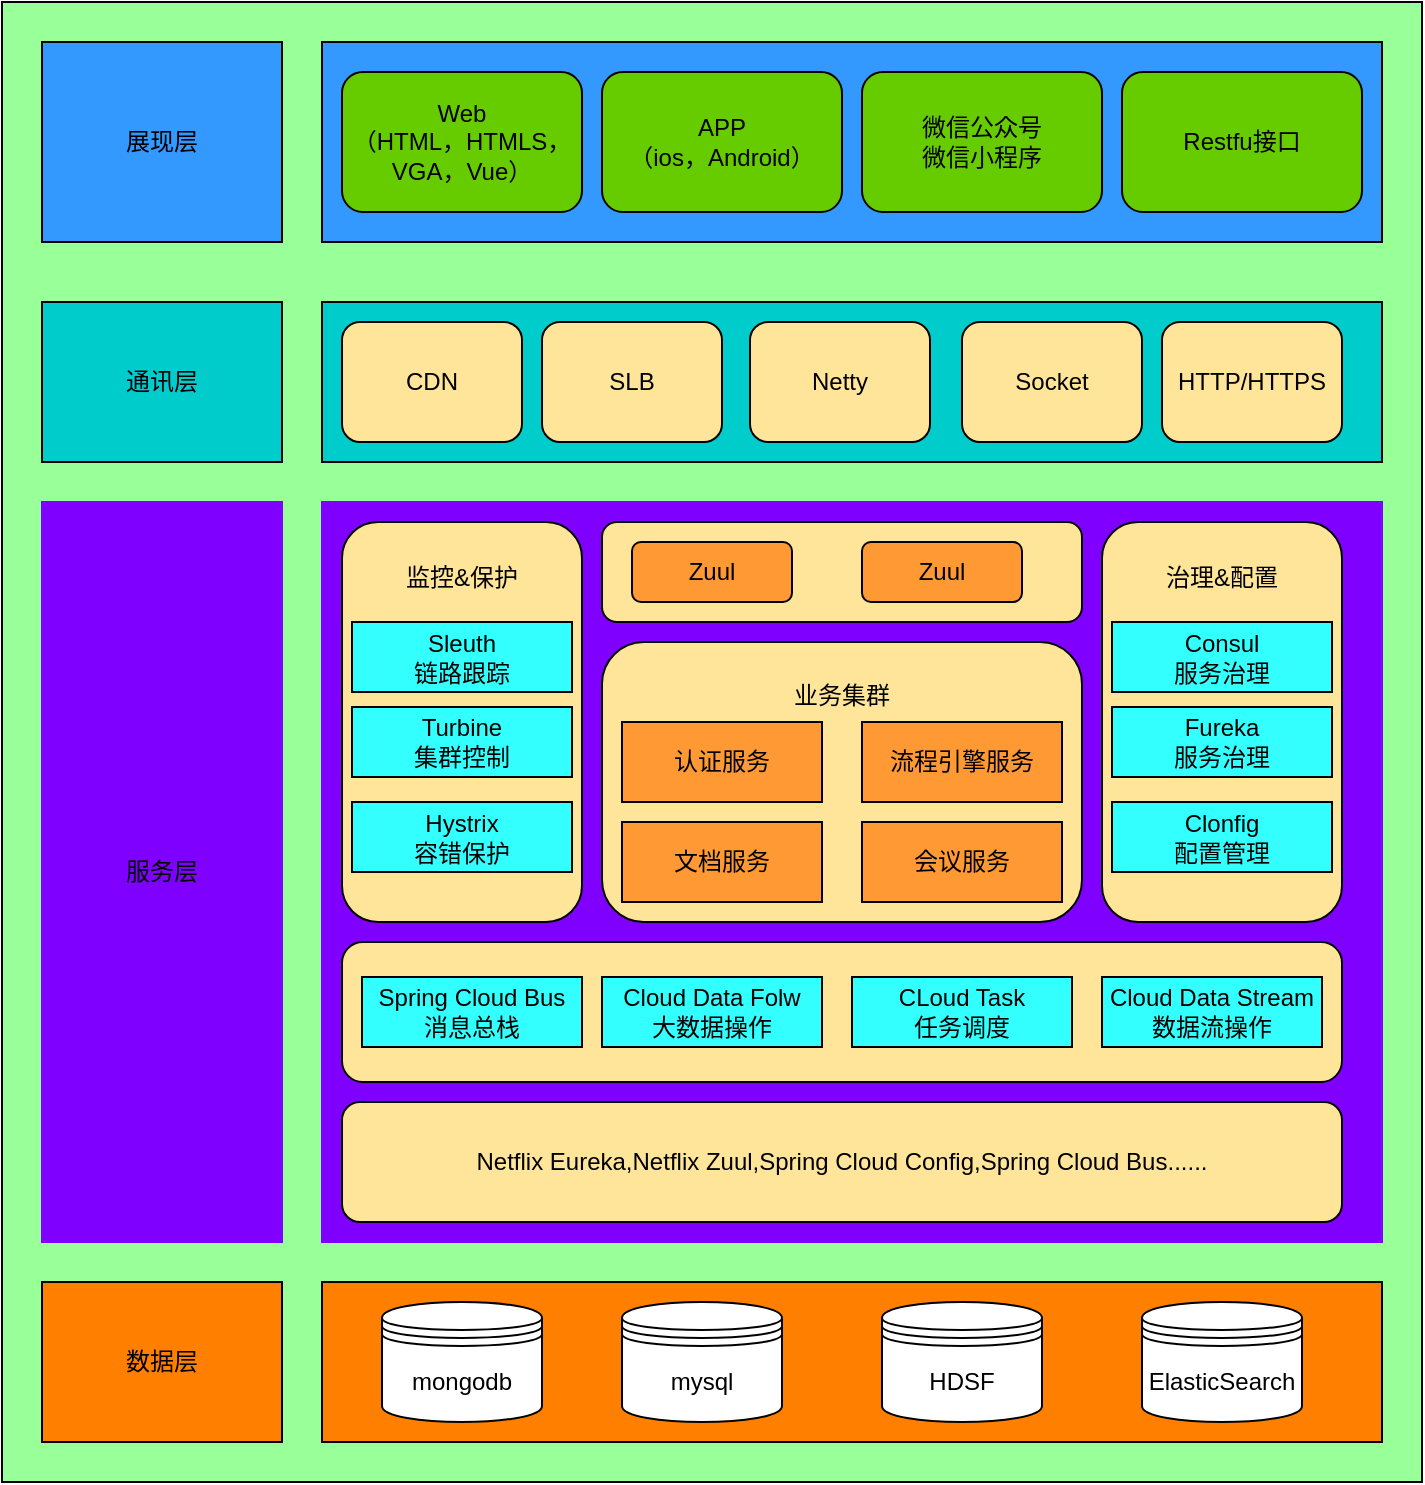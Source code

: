 <mxfile version="27.1.4">
  <diagram name="第 1 页" id="h-o9krOF6icWrEB1xF0C">
    <mxGraphModel dx="992" dy="551" grid="1" gridSize="10" guides="1" tooltips="1" connect="1" arrows="1" fold="1" page="1" pageScale="1" pageWidth="827" pageHeight="1169" math="0" shadow="0">
      <root>
        <mxCell id="0" />
        <mxCell id="1" parent="0" />
        <mxCell id="7I-2A-J85cJnwEfKk70R-1" value="" style="rounded=0;whiteSpace=wrap;html=1;fillColor=#99FF99;strokeColor=#000000;" vertex="1" parent="1">
          <mxGeometry x="40" y="50" width="710" height="740" as="geometry" />
        </mxCell>
        <mxCell id="7I-2A-J85cJnwEfKk70R-3" value="通讯层" style="rounded=0;whiteSpace=wrap;html=1;fillColor=#00CCCC;" vertex="1" parent="1">
          <mxGeometry x="60" y="200" width="120" height="80" as="geometry" />
        </mxCell>
        <mxCell id="7I-2A-J85cJnwEfKk70R-5" value="展现层" style="rounded=0;whiteSpace=wrap;html=1;fillColor=#3399FF;" vertex="1" parent="1">
          <mxGeometry x="60" y="70" width="120" height="100" as="geometry" />
        </mxCell>
        <mxCell id="7I-2A-J85cJnwEfKk70R-6" value="" style="rounded=0;whiteSpace=wrap;html=1;fillColor=#3399FF;" vertex="1" parent="1">
          <mxGeometry x="200" y="70" width="530" height="100" as="geometry" />
        </mxCell>
        <mxCell id="7I-2A-J85cJnwEfKk70R-7" value="Web&lt;div&gt;（HTML，HTMLS，VGA，Vue）&lt;/div&gt;" style="rounded=1;whiteSpace=wrap;html=1;fillColor=#66CC00;" vertex="1" parent="1">
          <mxGeometry x="210" y="85" width="120" height="70" as="geometry" />
        </mxCell>
        <mxCell id="7I-2A-J85cJnwEfKk70R-9" value="微信公众号&lt;div&gt;微信小程序&lt;/div&gt;" style="rounded=1;whiteSpace=wrap;html=1;fillColor=#66CC00;" vertex="1" parent="1">
          <mxGeometry x="470" y="85" width="120" height="70" as="geometry" />
        </mxCell>
        <mxCell id="7I-2A-J85cJnwEfKk70R-10" value="APP&lt;div&gt;（ios，Android）&lt;/div&gt;" style="rounded=1;whiteSpace=wrap;html=1;fillColor=#66CC00;" vertex="1" parent="1">
          <mxGeometry x="340" y="85" width="120" height="70" as="geometry" />
        </mxCell>
        <mxCell id="7I-2A-J85cJnwEfKk70R-11" value="Restfu接口" style="rounded=1;whiteSpace=wrap;html=1;fillColor=#66CC00;" vertex="1" parent="1">
          <mxGeometry x="600" y="85" width="120" height="70" as="geometry" />
        </mxCell>
        <mxCell id="7I-2A-J85cJnwEfKk70R-12" value="" style="rounded=0;whiteSpace=wrap;html=1;fillColor=#00CCCC;" vertex="1" parent="1">
          <mxGeometry x="200" y="200" width="530" height="80" as="geometry" />
        </mxCell>
        <mxCell id="7I-2A-J85cJnwEfKk70R-13" value="CDN" style="rounded=1;whiteSpace=wrap;html=1;fillColor=#FFE599;" vertex="1" parent="1">
          <mxGeometry x="210" y="210" width="90" height="60" as="geometry" />
        </mxCell>
        <mxCell id="7I-2A-J85cJnwEfKk70R-14" value="Netty" style="rounded=1;whiteSpace=wrap;html=1;fillColor=#FFE599;" vertex="1" parent="1">
          <mxGeometry x="414" y="210" width="90" height="60" as="geometry" />
        </mxCell>
        <mxCell id="7I-2A-J85cJnwEfKk70R-15" value="SLB" style="rounded=1;whiteSpace=wrap;html=1;fillColor=#FFE599;" vertex="1" parent="1">
          <mxGeometry x="310" y="210" width="90" height="60" as="geometry" />
        </mxCell>
        <mxCell id="7I-2A-J85cJnwEfKk70R-16" value="Socket" style="rounded=1;whiteSpace=wrap;html=1;fillColor=#FFE599;" vertex="1" parent="1">
          <mxGeometry x="520" y="210" width="90" height="60" as="geometry" />
        </mxCell>
        <mxCell id="7I-2A-J85cJnwEfKk70R-17" value="HTTP/HTTPS" style="rounded=1;whiteSpace=wrap;html=1;fillColor=#FFE599;" vertex="1" parent="1">
          <mxGeometry x="620" y="210" width="90" height="60" as="geometry" />
        </mxCell>
        <mxCell id="7I-2A-J85cJnwEfKk70R-18" value="服务层" style="rounded=0;whiteSpace=wrap;html=1;strokeColor=#7F00FF;fillColor=#7F00FF;" vertex="1" parent="1">
          <mxGeometry x="60" y="300" width="120" height="370" as="geometry" />
        </mxCell>
        <mxCell id="7I-2A-J85cJnwEfKk70R-19" value="" style="rounded=0;whiteSpace=wrap;html=1;strokeColor=#7F00FF;fillColor=#7F00FF;" vertex="1" parent="1">
          <mxGeometry x="200" y="300" width="530" height="370" as="geometry" />
        </mxCell>
        <mxCell id="7I-2A-J85cJnwEfKk70R-20" value="监控&amp;amp;保护&lt;div&gt;&lt;br&gt;&lt;/div&gt;&lt;div&gt;&lt;br&gt;&lt;/div&gt;&lt;div&gt;&lt;br&gt;&lt;/div&gt;&lt;div&gt;&lt;br&gt;&lt;/div&gt;&lt;div&gt;&lt;br&gt;&lt;/div&gt;&lt;div&gt;&lt;br&gt;&lt;/div&gt;&lt;div&gt;&lt;br&gt;&lt;/div&gt;&lt;div&gt;&lt;br&gt;&lt;/div&gt;&lt;div&gt;&lt;br&gt;&lt;/div&gt;&lt;div&gt;&lt;br&gt;&lt;/div&gt;" style="rounded=1;whiteSpace=wrap;html=1;fillColor=#FFE599;" vertex="1" parent="1">
          <mxGeometry x="210" y="310" width="120" height="200" as="geometry" />
        </mxCell>
        <mxCell id="7I-2A-J85cJnwEfKk70R-21" value="Sleuth&lt;div&gt;链路跟踪&lt;/div&gt;" style="rounded=0;whiteSpace=wrap;html=1;fillColor=#33FFFF;" vertex="1" parent="1">
          <mxGeometry x="215" y="360" width="110" height="35" as="geometry" />
        </mxCell>
        <mxCell id="7I-2A-J85cJnwEfKk70R-23" value="Turbine&lt;div&gt;集群控制&lt;/div&gt;" style="rounded=0;whiteSpace=wrap;html=1;fillColor=#33FFFF;" vertex="1" parent="1">
          <mxGeometry x="215" y="402.5" width="110" height="35" as="geometry" />
        </mxCell>
        <mxCell id="7I-2A-J85cJnwEfKk70R-24" value="Hystrix&lt;div&gt;容错保护&lt;/div&gt;" style="rounded=0;whiteSpace=wrap;html=1;fillColor=#33FFFF;" vertex="1" parent="1">
          <mxGeometry x="215" y="450" width="110" height="35" as="geometry" />
        </mxCell>
        <mxCell id="7I-2A-J85cJnwEfKk70R-25" value="治理&amp;amp;配置&lt;div&gt;&lt;br&gt;&lt;/div&gt;&lt;div&gt;&lt;br&gt;&lt;/div&gt;&lt;div&gt;&lt;br&gt;&lt;/div&gt;&lt;div&gt;&lt;br&gt;&lt;/div&gt;&lt;div&gt;&lt;br&gt;&lt;/div&gt;&lt;div&gt;&lt;br&gt;&lt;/div&gt;&lt;div&gt;&lt;br&gt;&lt;/div&gt;&lt;div&gt;&lt;br&gt;&lt;/div&gt;&lt;div&gt;&lt;br&gt;&lt;/div&gt;&lt;div&gt;&lt;br&gt;&lt;/div&gt;" style="rounded=1;whiteSpace=wrap;html=1;fillColor=#FFE599;" vertex="1" parent="1">
          <mxGeometry x="590" y="310" width="120" height="200" as="geometry" />
        </mxCell>
        <mxCell id="7I-2A-J85cJnwEfKk70R-28" value="Consul&lt;div&gt;服务治理&lt;/div&gt;" style="rounded=0;whiteSpace=wrap;html=1;fillColor=#33FFFF;" vertex="1" parent="1">
          <mxGeometry x="595" y="360" width="110" height="35" as="geometry" />
        </mxCell>
        <mxCell id="7I-2A-J85cJnwEfKk70R-29" value="Fureka&lt;div&gt;服务治理&lt;/div&gt;" style="rounded=0;whiteSpace=wrap;html=1;fillColor=#33FFFF;" vertex="1" parent="1">
          <mxGeometry x="595" y="402.5" width="110" height="35" as="geometry" />
        </mxCell>
        <mxCell id="7I-2A-J85cJnwEfKk70R-30" value="Clonfig&lt;div&gt;配置管理&lt;/div&gt;" style="rounded=0;whiteSpace=wrap;html=1;fillColor=#33FFFF;" vertex="1" parent="1">
          <mxGeometry x="595" y="450" width="110" height="35" as="geometry" />
        </mxCell>
        <mxCell id="7I-2A-J85cJnwEfKk70R-31" value="&lt;div&gt;&lt;br&gt;&lt;/div&gt;" style="rounded=1;whiteSpace=wrap;html=1;fillColor=#FFE599;" vertex="1" parent="1">
          <mxGeometry x="340" y="310" width="240" height="50" as="geometry" />
        </mxCell>
        <mxCell id="7I-2A-J85cJnwEfKk70R-32" value="Zuul" style="rounded=1;whiteSpace=wrap;html=1;fillColor=#FF9933;" vertex="1" parent="1">
          <mxGeometry x="355" y="320" width="80" height="30" as="geometry" />
        </mxCell>
        <mxCell id="7I-2A-J85cJnwEfKk70R-33" value="Zuul" style="rounded=1;whiteSpace=wrap;html=1;fillColor=#FF9933;" vertex="1" parent="1">
          <mxGeometry x="470" y="320" width="80" height="30" as="geometry" />
        </mxCell>
        <mxCell id="7I-2A-J85cJnwEfKk70R-35" value="业务集群&lt;div&gt;&lt;br&gt;&lt;/div&gt;&lt;div&gt;&lt;br&gt;&lt;/div&gt;&lt;div&gt;&lt;br&gt;&lt;/div&gt;&lt;div&gt;&lt;br&gt;&lt;/div&gt;&lt;div&gt;&lt;br&gt;&lt;/div&gt;&lt;div&gt;&lt;br&gt;&lt;/div&gt;" style="rounded=1;whiteSpace=wrap;html=1;fillColor=#FFE599;" vertex="1" parent="1">
          <mxGeometry x="340" y="370" width="240" height="140" as="geometry" />
        </mxCell>
        <mxCell id="7I-2A-J85cJnwEfKk70R-36" value="认证服务" style="rounded=0;whiteSpace=wrap;html=1;fillColor=#FF9933;" vertex="1" parent="1">
          <mxGeometry x="350" y="410" width="100" height="40" as="geometry" />
        </mxCell>
        <mxCell id="7I-2A-J85cJnwEfKk70R-38" value="文档服务" style="rounded=0;whiteSpace=wrap;html=1;fillColor=#FF9933;" vertex="1" parent="1">
          <mxGeometry x="350" y="460" width="100" height="40" as="geometry" />
        </mxCell>
        <mxCell id="7I-2A-J85cJnwEfKk70R-39" value="会议服务" style="rounded=0;whiteSpace=wrap;html=1;fillColor=#FF9933;" vertex="1" parent="1">
          <mxGeometry x="470" y="460" width="100" height="40" as="geometry" />
        </mxCell>
        <mxCell id="7I-2A-J85cJnwEfKk70R-40" value="流程引擎服务" style="rounded=0;whiteSpace=wrap;html=1;fillColor=#FF9933;" vertex="1" parent="1">
          <mxGeometry x="470" y="410" width="100" height="40" as="geometry" />
        </mxCell>
        <mxCell id="7I-2A-J85cJnwEfKk70R-41" value="&lt;div&gt;&lt;br&gt;&lt;/div&gt;" style="rounded=1;whiteSpace=wrap;html=1;fillColor=#FFE599;" vertex="1" parent="1">
          <mxGeometry x="210" y="520" width="500" height="70" as="geometry" />
        </mxCell>
        <mxCell id="7I-2A-J85cJnwEfKk70R-42" value="Spring Cloud Bus&lt;div&gt;消息总栈&lt;/div&gt;" style="rounded=0;whiteSpace=wrap;html=1;fillColor=#33FFFF;" vertex="1" parent="1">
          <mxGeometry x="220" y="537.5" width="110" height="35" as="geometry" />
        </mxCell>
        <mxCell id="7I-2A-J85cJnwEfKk70R-43" value="Cloud Data Folw&lt;div&gt;大数据操作&lt;/div&gt;" style="rounded=0;whiteSpace=wrap;html=1;fillColor=#33FFFF;" vertex="1" parent="1">
          <mxGeometry x="340" y="537.5" width="110" height="35" as="geometry" />
        </mxCell>
        <mxCell id="7I-2A-J85cJnwEfKk70R-44" value="CLoud Task&lt;div&gt;任务调度&lt;/div&gt;" style="rounded=0;whiteSpace=wrap;html=1;fillColor=#33FFFF;" vertex="1" parent="1">
          <mxGeometry x="465" y="537.5" width="110" height="35" as="geometry" />
        </mxCell>
        <mxCell id="7I-2A-J85cJnwEfKk70R-45" value="Cloud Data Stream&lt;div&gt;数据流操作&lt;/div&gt;" style="rounded=0;whiteSpace=wrap;html=1;fillColor=#33FFFF;" vertex="1" parent="1">
          <mxGeometry x="590" y="537.5" width="110" height="35" as="geometry" />
        </mxCell>
        <mxCell id="7I-2A-J85cJnwEfKk70R-46" value="&lt;div&gt;Netflix Eureka,Netflix Zuul,Spring Cloud Config,Spring Cloud Bus......&lt;/div&gt;" style="rounded=1;whiteSpace=wrap;html=1;fillColor=#FFE599;" vertex="1" parent="1">
          <mxGeometry x="210" y="600" width="500" height="60" as="geometry" />
        </mxCell>
        <mxCell id="7I-2A-J85cJnwEfKk70R-47" value="数据层" style="rounded=0;whiteSpace=wrap;html=1;fillColor=#FF8000;" vertex="1" parent="1">
          <mxGeometry x="60" y="690" width="120" height="80" as="geometry" />
        </mxCell>
        <mxCell id="7I-2A-J85cJnwEfKk70R-48" value="" style="rounded=0;whiteSpace=wrap;html=1;fillColor=#FF8000;" vertex="1" parent="1">
          <mxGeometry x="200" y="690" width="530" height="80" as="geometry" />
        </mxCell>
        <mxCell id="7I-2A-J85cJnwEfKk70R-49" value="mongodb" style="shape=datastore;whiteSpace=wrap;html=1;" vertex="1" parent="1">
          <mxGeometry x="230" y="700" width="80" height="60" as="geometry" />
        </mxCell>
        <mxCell id="7I-2A-J85cJnwEfKk70R-50" value="mysql" style="shape=datastore;whiteSpace=wrap;html=1;" vertex="1" parent="1">
          <mxGeometry x="350" y="700" width="80" height="60" as="geometry" />
        </mxCell>
        <mxCell id="7I-2A-J85cJnwEfKk70R-51" value="HDSF" style="shape=datastore;whiteSpace=wrap;html=1;" vertex="1" parent="1">
          <mxGeometry x="480" y="700" width="80" height="60" as="geometry" />
        </mxCell>
        <mxCell id="7I-2A-J85cJnwEfKk70R-52" value="ElasticSearch" style="shape=datastore;whiteSpace=wrap;html=1;" vertex="1" parent="1">
          <mxGeometry x="610" y="700" width="80" height="60" as="geometry" />
        </mxCell>
      </root>
    </mxGraphModel>
  </diagram>
</mxfile>
